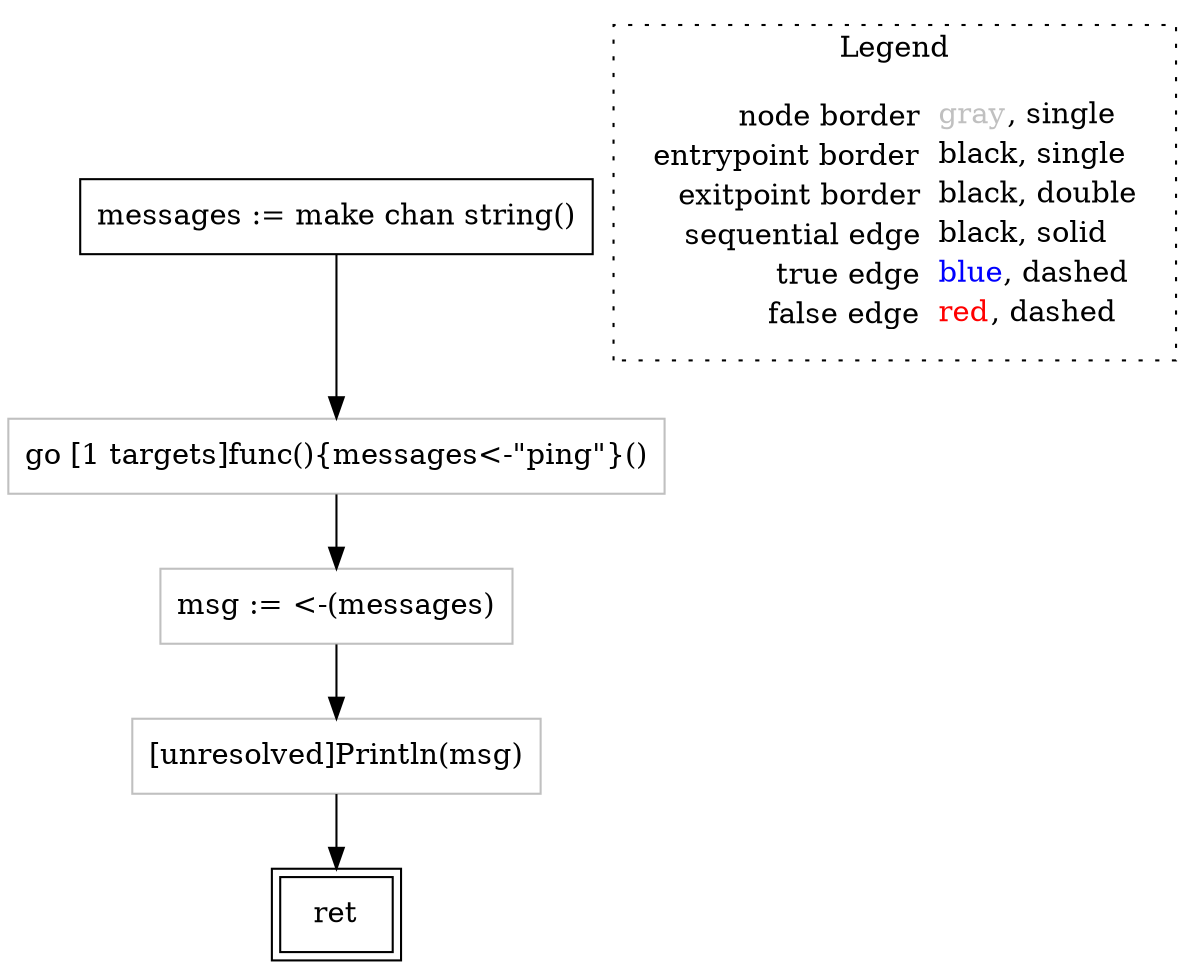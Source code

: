 digraph {
	"node0" [shape="rect",color="black",label=<messages := make chan string()>];
	"node1" [shape="rect",color="black",peripheries="2",label=<ret>];
	"node2" [shape="rect",color="gray",label=<go [1 targets]func(){messages&lt;-&quot;ping&quot;}()>];
	"node3" [shape="rect",color="gray",label=<msg := &lt;-(messages)>];
	"node4" [shape="rect",color="gray",label=<[unresolved]Println(msg)>];
	"node0" -> "node2" [color="black"];
	"node2" -> "node3" [color="black"];
	"node3" -> "node4" [color="black"];
	"node4" -> "node1" [color="black"];
subgraph cluster_legend {
	label="Legend";
	style=dotted;
	node [shape=plaintext];
	"legend" [label=<<table border="0" cellpadding="2" cellspacing="0" cellborder="0"><tr><td align="right">node border&nbsp;</td><td align="left"><font color="gray">gray</font>, single</td></tr><tr><td align="right">entrypoint border&nbsp;</td><td align="left"><font color="black">black</font>, single</td></tr><tr><td align="right">exitpoint border&nbsp;</td><td align="left"><font color="black">black</font>, double</td></tr><tr><td align="right">sequential edge&nbsp;</td><td align="left"><font color="black">black</font>, solid</td></tr><tr><td align="right">true edge&nbsp;</td><td align="left"><font color="blue">blue</font>, dashed</td></tr><tr><td align="right">false edge&nbsp;</td><td align="left"><font color="red">red</font>, dashed</td></tr></table>>];
}

}
